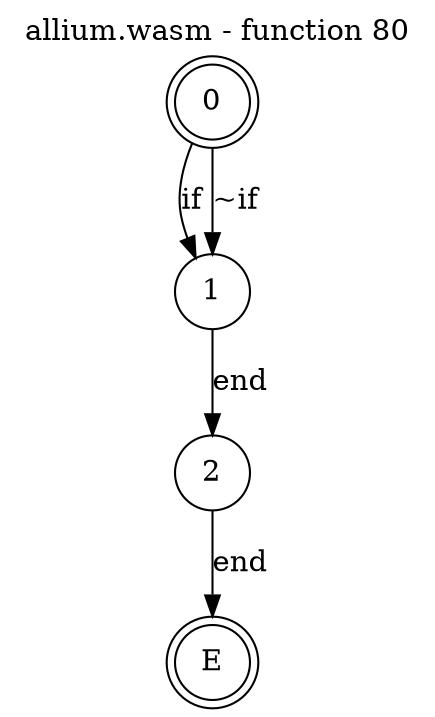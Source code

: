 digraph finite_state_machine {
    label = "allium.wasm - function 80"
    labelloc =  t
    labelfontsize = 16
    labelfontcolor = black
    labelfontname = "Helvetica"
    node [shape = doublecircle]; 0 E ;
    node [shape = circle];
    0 -> 1[label="if"];
    0 -> 1[label="~if"];
    1 -> 2[label="end"];
    2 -> E[label="end"];
}

